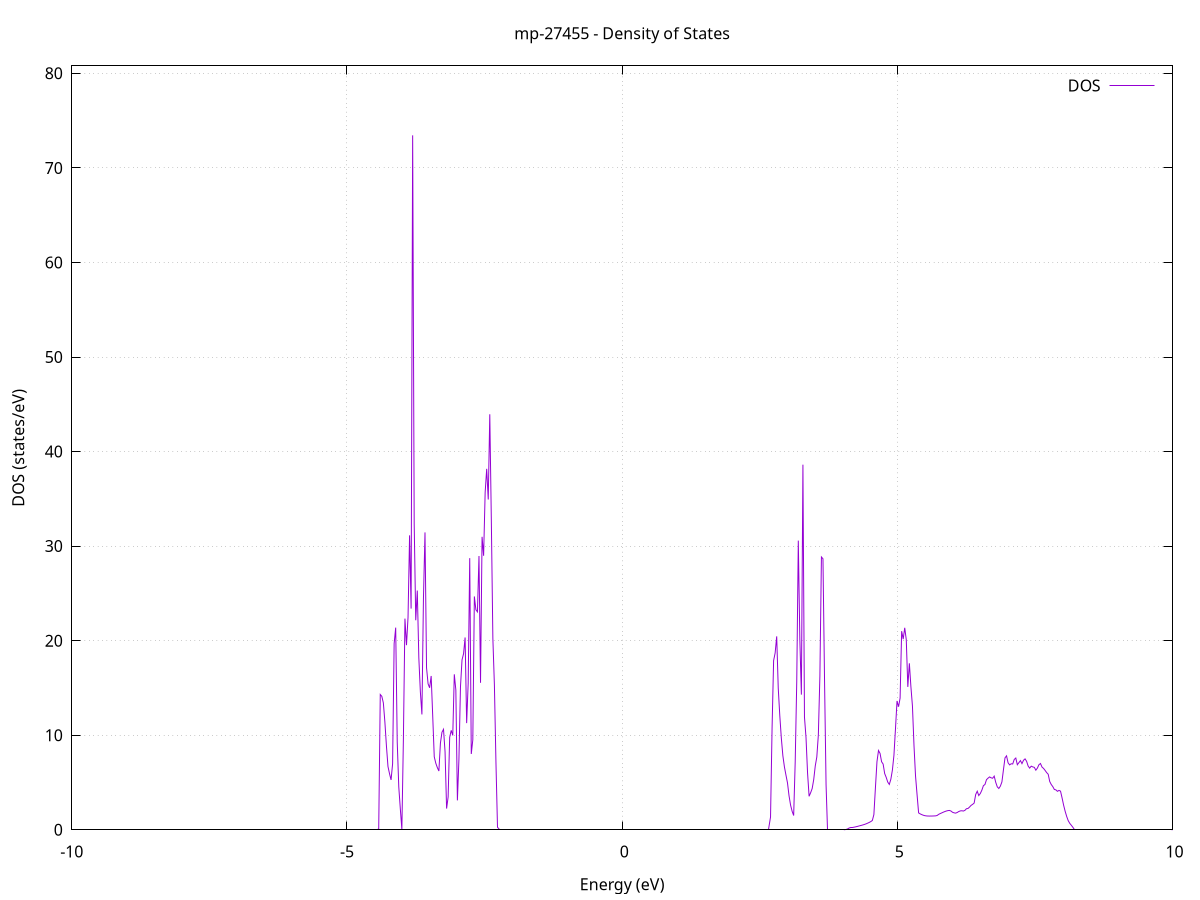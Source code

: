 set title 'mp-27455 - Density of States'
set xlabel 'Energy (eV)'
set ylabel 'DOS (states/eV)'
set grid
set xrange [-10:10]
set yrange [0:80.792]
set xzeroaxis lt -1
set terminal png size 800,600
set output 'mp-27455_dos_gnuplot.png'
plot '-' using 1:2 with lines title 'DOS'
-45.260500 0.000000
-45.232400 0.000000
-45.204400 0.000000
-45.176400 0.000000
-45.148300 0.000000
-45.120300 0.000000
-45.092300 0.000000
-45.064300 0.000000
-45.036200 0.000000
-45.008200 0.000000
-44.980200 0.000000
-44.952100 0.000000
-44.924100 0.000000
-44.896100 0.000000
-44.868100 0.000000
-44.840000 0.000000
-44.812000 0.000000
-44.784000 0.000000
-44.755900 0.000000
-44.727900 0.000000
-44.699900 0.000000
-44.671900 0.000000
-44.643800 0.000000
-44.615800 0.000000
-44.587800 0.000000
-44.559700 0.000000
-44.531700 0.000000
-44.503700 0.000000
-44.475700 0.000000
-44.447600 0.000000
-44.419600 0.000000
-44.391600 0.000000
-44.363500 0.000000
-44.335500 0.000000
-44.307500 0.000000
-44.279500 0.000000
-44.251400 0.000000
-44.223400 0.000000
-44.195400 0.000000
-44.167300 0.000000
-44.139300 0.000000
-44.111300 0.000000
-44.083300 0.000000
-44.055200 0.000000
-44.027200 0.000000
-43.999200 0.000000
-43.971100 0.000000
-43.943100 0.000000
-43.915100 0.000000
-43.887100 0.000000
-43.859000 0.000000
-43.831000 0.000000
-43.803000 0.000000
-43.774900 0.000000
-43.746900 0.000000
-43.718900 0.000000
-43.690900 0.000000
-43.662800 0.000000
-43.634800 0.000000
-43.606800 0.000000
-43.578800 0.000000
-43.550700 0.000000
-43.522700 0.000000
-43.494700 0.000000
-43.466600 0.000000
-43.438600 0.000000
-43.410600 0.000000
-43.382600 0.000000
-43.354500 0.000000
-43.326500 0.000000
-43.298500 0.000000
-43.270400 0.000000
-43.242400 0.000000
-43.214400 0.000000
-43.186400 0.000000
-43.158300 0.000000
-43.130300 0.000000
-43.102300 0.000000
-43.074200 0.000000
-43.046200 0.000000
-43.018200 0.000000
-42.990200 0.000000
-42.962100 0.000000
-42.934100 0.000000
-42.906100 0.000000
-42.878000 0.000000
-42.850000 0.000000
-42.822000 0.000000
-42.794000 0.000000
-42.765900 0.000000
-42.737900 0.000000
-42.709900 656.208300
-42.681800 0.000000
-42.653800 0.000000
-42.625800 0.000000
-42.597800 0.000000
-42.569700 0.000000
-42.541700 0.000000
-42.513700 0.000000
-42.485600 0.000000
-42.457600 0.000000
-42.429600 0.000000
-42.401600 0.000000
-42.373500 0.000000
-42.345500 0.000000
-42.317500 0.000000
-42.289400 0.000000
-42.261400 0.000000
-42.233400 0.000000
-42.205400 0.000000
-42.177300 0.000000
-42.149300 0.000000
-42.121300 0.000000
-42.093200 0.000000
-42.065200 0.000000
-42.037200 0.000000
-42.009200 0.000000
-41.981100 0.000000
-41.953100 0.000000
-41.925100 0.000000
-41.897000 0.000000
-41.869000 0.000000
-41.841000 0.000000
-41.813000 0.000000
-41.784900 0.000000
-41.756900 0.000000
-41.728900 0.000000
-41.700800 0.000000
-41.672800 0.000000
-41.644800 0.000000
-41.616800 0.000000
-41.588700 0.000000
-41.560700 0.000000
-41.532700 0.000000
-41.504600 0.000000
-41.476600 0.000000
-41.448600 0.000000
-41.420600 0.000000
-41.392500 0.000000
-41.364500 0.000000
-41.336500 0.000000
-41.308400 0.000000
-41.280400 0.000000
-41.252400 0.000000
-41.224400 0.000000
-41.196300 0.000000
-41.168300 0.000000
-41.140300 0.000000
-41.112200 0.000000
-41.084200 0.000000
-41.056200 0.000000
-41.028200 0.000000
-41.000100 0.000000
-40.972100 0.000000
-40.944100 0.000000
-40.916100 0.000000
-40.888000 0.000000
-40.860000 0.000000
-40.832000 0.000000
-40.803900 0.000000
-40.775900 0.000000
-40.747900 0.000000
-40.719900 0.000000
-40.691800 0.000000
-40.663800 0.000000
-40.635800 0.000000
-40.607700 0.000000
-40.579700 0.000000
-40.551700 0.000000
-40.523700 0.000000
-40.495600 0.000000
-40.467600 0.000000
-40.439600 0.000000
-40.411500 0.000000
-40.383500 0.000000
-40.355500 0.000000
-40.327500 0.000000
-40.299400 0.000000
-40.271400 0.000000
-40.243400 0.000000
-40.215300 0.000000
-40.187300 0.000000
-40.159300 0.000000
-40.131300 0.000000
-40.103200 0.000000
-40.075200 0.000000
-40.047200 0.000000
-40.019100 0.000000
-39.991100 0.000000
-39.963100 0.000000
-39.935100 0.000000
-39.907000 0.000000
-39.879000 0.000000
-39.851000 0.000000
-39.822900 0.000000
-39.794900 0.000000
-39.766900 0.000000
-39.738900 0.000000
-39.710800 0.000000
-39.682800 0.000000
-39.654800 0.000000
-39.626700 0.000000
-39.598700 0.000000
-39.570700 0.000000
-39.542700 0.000000
-39.514600 0.000000
-39.486600 0.000000
-39.458600 0.000000
-39.430500 0.000000
-39.402500 0.000000
-39.374500 0.000000
-39.346500 0.000000
-39.318400 0.000000
-39.290400 0.000000
-39.262400 0.000000
-39.234300 0.000000
-39.206300 0.000000
-39.178300 0.000000
-39.150300 0.000000
-39.122200 0.000000
-39.094200 0.000000
-39.066200 0.000000
-39.038100 0.000000
-39.010100 0.000000
-38.982100 0.000000
-38.954100 0.000000
-38.926000 0.000000
-38.898000 0.000000
-38.870000 0.000000
-38.841900 0.000000
-38.813900 0.000000
-38.785900 0.000000
-38.757900 0.000000
-38.729800 0.000000
-38.701800 0.000000
-38.673800 0.000000
-38.645700 0.000000
-38.617700 0.000000
-38.589700 0.000000
-38.561700 0.000000
-38.533600 0.000000
-38.505600 0.000000
-38.477600 0.000000
-38.449600 0.000000
-38.421500 0.000000
-38.393500 0.000000
-38.365500 0.000000
-38.337400 0.000000
-38.309400 0.000000
-38.281400 0.000000
-38.253400 0.000000
-38.225300 0.000000
-38.197300 0.000000
-38.169300 0.000000
-38.141200 0.000000
-38.113200 0.000000
-38.085200 0.000000
-38.057200 0.000000
-38.029100 0.000000
-38.001100 0.000000
-37.973100 0.000000
-37.945000 0.000000
-37.917000 0.000000
-37.889000 0.000000
-37.861000 0.000000
-37.832900 0.000000
-37.804900 0.000000
-37.776900 0.000000
-37.748800 0.000000
-37.720800 0.000000
-37.692800 0.000000
-37.664800 0.000000
-37.636700 0.000000
-37.608700 0.000000
-37.580700 0.000000
-37.552600 0.000000
-37.524600 0.000000
-37.496600 0.000000
-37.468600 0.000000
-37.440500 0.000000
-37.412500 0.000000
-37.384500 0.000000
-37.356400 0.000000
-37.328400 0.000000
-37.300400 0.000000
-37.272400 0.000000
-37.244300 0.000000
-37.216300 0.000000
-37.188300 0.000000
-37.160200 0.000000
-37.132200 0.000000
-37.104200 0.000000
-37.076200 0.000000
-37.048100 0.000000
-37.020100 0.000000
-36.992100 0.000000
-36.964000 0.000000
-36.936000 0.000000
-36.908000 0.000000
-36.880000 0.000000
-36.851900 0.000000
-36.823900 0.000000
-36.795900 0.000000
-36.767800 0.000000
-36.739800 0.000000
-36.711800 0.000000
-36.683800 0.000000
-36.655700 0.000000
-36.627700 0.000000
-36.599700 0.000000
-36.571600 0.000000
-36.543600 0.000000
-36.515600 0.000000
-36.487600 0.000000
-36.459500 0.000000
-36.431500 0.000000
-36.403500 0.000000
-36.375400 0.000000
-36.347400 0.000000
-36.319400 0.000000
-36.291400 0.000000
-36.263300 0.000000
-36.235300 0.000000
-36.207300 0.000000
-36.179200 0.000000
-36.151200 0.000000
-36.123200 0.000000
-36.095200 0.000000
-36.067100 0.000000
-36.039100 0.000000
-36.011100 0.000000
-35.983100 0.000000
-35.955000 0.000000
-35.927000 0.000000
-35.899000 0.000000
-35.870900 0.000000
-35.842900 0.000000
-35.814900 0.000000
-35.786900 0.000000
-35.758800 0.000000
-35.730800 0.000000
-35.702800 0.000000
-35.674700 0.000000
-35.646700 0.000000
-35.618700 0.000000
-35.590700 0.000000
-35.562600 0.000000
-35.534600 0.000000
-35.506600 0.000000
-35.478500 0.000000
-35.450500 0.000000
-35.422500 0.000000
-35.394500 0.000000
-35.366400 0.000000
-35.338400 0.000000
-35.310400 0.000000
-35.282300 0.000000
-35.254300 0.000000
-35.226300 0.000000
-35.198300 0.000000
-35.170200 0.000000
-35.142200 0.000000
-35.114200 0.000000
-35.086100 0.000000
-35.058100 0.000000
-35.030100 0.000000
-35.002100 0.000000
-34.974000 0.000000
-34.946000 0.000000
-34.918000 0.000000
-34.889900 0.000000
-34.861900 0.000000
-34.833900 0.000000
-34.805900 0.000000
-34.777800 0.000000
-34.749800 0.000000
-34.721800 0.000000
-34.693700 0.000000
-34.665700 0.000000
-34.637700 0.000000
-34.609700 0.000000
-34.581600 0.000000
-34.553600 0.000000
-34.525600 0.000000
-34.497500 0.000000
-34.469500 0.000000
-34.441500 0.000000
-34.413500 0.000000
-34.385400 0.000000
-34.357400 0.000000
-34.329400 0.000000
-34.301300 0.000000
-34.273300 0.000000
-34.245300 0.000000
-34.217300 0.000000
-34.189200 0.000000
-34.161200 0.000000
-34.133200 0.000000
-34.105100 0.000000
-34.077100 0.000000
-34.049100 0.000000
-34.021100 0.000000
-33.993000 0.000000
-33.965000 0.000000
-33.937000 0.000000
-33.908900 0.000000
-33.880900 0.000000
-33.852900 0.000000
-33.824900 0.000000
-33.796800 0.000000
-33.768800 0.000000
-33.740800 0.000000
-33.712700 0.000000
-33.684700 0.000000
-33.656700 0.000000
-33.628700 0.000000
-33.600600 0.000000
-33.572600 0.000000
-33.544600 0.000000
-33.516500 0.000000
-33.488500 0.000000
-33.460500 0.000000
-33.432500 0.000000
-33.404400 0.000000
-33.376400 0.000000
-33.348400 0.000000
-33.320400 0.000000
-33.292300 0.000000
-33.264300 0.000000
-33.236300 0.000000
-33.208200 0.000000
-33.180200 0.000000
-33.152200 0.000000
-33.124200 0.000000
-33.096100 0.000000
-33.068100 0.000000
-33.040100 0.000000
-33.012000 0.000000
-32.984000 0.000000
-32.956000 0.000000
-32.928000 0.000000
-32.899900 0.000000
-32.871900 0.000000
-32.843900 0.000000
-32.815800 0.000000
-32.787800 0.000000
-32.759800 0.000000
-32.731800 0.000000
-32.703700 0.000000
-32.675700 0.000000
-32.647700 0.000000
-32.619600 0.000000
-32.591600 0.000000
-32.563600 0.000000
-32.535600 0.000000
-32.507500 0.000000
-32.479500 0.000000
-32.451500 0.000000
-32.423400 0.000000
-32.395400 0.000000
-32.367400 0.000000
-32.339400 0.000000
-32.311300 0.000000
-32.283300 0.000000
-32.255300 0.000000
-32.227200 0.000000
-32.199200 0.000000
-32.171200 0.000000
-32.143200 0.000000
-32.115100 0.000000
-32.087100 0.000000
-32.059100 0.000000
-32.031000 0.000000
-32.003000 0.000000
-31.975000 0.000000
-31.947000 0.000000
-31.918900 0.000000
-31.890900 0.000000
-31.862900 0.000000
-31.834800 0.000000
-31.806800 0.000000
-31.778800 0.000000
-31.750800 0.000000
-31.722700 0.000000
-31.694700 0.000000
-31.666700 0.000000
-31.638600 0.000000
-31.610600 0.000000
-31.582600 0.000000
-31.554600 0.000000
-31.526500 0.000000
-31.498500 0.000000
-31.470500 0.000000
-31.442400 0.000000
-31.414400 0.000000
-31.386400 0.000000
-31.358400 0.000000
-31.330300 0.000000
-31.302300 0.000000
-31.274300 0.000000
-31.246200 0.000000
-31.218200 0.000000
-31.190200 0.000000
-31.162200 0.000000
-31.134100 0.000000
-31.106100 0.000000
-31.078100 0.000000
-31.050000 0.000000
-31.022000 0.000000
-30.994000 0.000000
-30.966000 0.000000
-30.937900 0.000000
-30.909900 0.000000
-30.881900 0.000000
-30.853900 0.000000
-30.825800 0.000000
-30.797800 0.000000
-30.769800 0.000000
-30.741700 0.000000
-30.713700 0.000000
-30.685700 0.000000
-30.657700 0.000000
-30.629600 0.000000
-30.601600 0.000000
-30.573600 0.000000
-30.545500 0.000000
-30.517500 0.000000
-30.489500 0.000000
-30.461500 0.000000
-30.433400 0.000000
-30.405400 0.000000
-30.377400 0.000000
-30.349300 0.000000
-30.321300 0.000000
-30.293300 0.000000
-30.265300 0.000000
-30.237200 0.000000
-30.209200 0.000000
-30.181200 0.000000
-30.153100 0.000000
-30.125100 0.000000
-30.097100 0.000000
-30.069100 0.000000
-30.041000 0.000000
-30.013000 0.000000
-29.985000 0.000000
-29.956900 0.000000
-29.928900 0.000000
-29.900900 0.000000
-29.872900 0.000000
-29.844800 0.000000
-29.816800 0.000000
-29.788800 0.000000
-29.760700 0.000000
-29.732700 0.000000
-29.704700 0.000000
-29.676700 0.000000
-29.648600 0.000000
-29.620600 0.000000
-29.592600 0.000000
-29.564500 0.000000
-29.536500 0.000000
-29.508500 0.000000
-29.480500 0.000000
-29.452400 0.000000
-29.424400 0.000000
-29.396400 0.000000
-29.368300 0.000000
-29.340300 0.000000
-29.312300 0.000000
-29.284300 0.000000
-29.256200 0.000000
-29.228200 0.000000
-29.200200 0.000000
-29.172100 0.000000
-29.144100 0.000000
-29.116100 0.000000
-29.088100 0.000000
-29.060000 0.000000
-29.032000 0.000000
-29.004000 0.000000
-28.975900 0.000000
-28.947900 0.000000
-28.919900 0.000000
-28.891900 0.000000
-28.863800 0.000000
-28.835800 0.000000
-28.807800 0.000000
-28.779700 0.000000
-28.751700 0.000000
-28.723700 0.000000
-28.695700 0.000000
-28.667600 0.000000
-28.639600 0.000000
-28.611600 0.000000
-28.583500 0.000000
-28.555500 0.000000
-28.527500 0.000000
-28.499500 0.000000
-28.471400 0.000000
-28.443400 0.000000
-28.415400 0.000000
-28.387400 0.000000
-28.359300 0.000000
-28.331300 0.000000
-28.303300 0.000000
-28.275200 0.000000
-28.247200 0.000000
-28.219200 0.000000
-28.191200 0.000000
-28.163100 0.000000
-28.135100 0.000000
-28.107100 0.000000
-28.079000 0.000000
-28.051000 0.000000
-28.023000 0.000000
-27.995000 0.000000
-27.966900 0.000000
-27.938900 0.000000
-27.910900 0.000000
-27.882800 0.000000
-27.854800 0.000000
-27.826800 0.000000
-27.798800 0.000000
-27.770700 0.000000
-27.742700 0.000000
-27.714700 0.000000
-27.686600 0.000000
-27.658600 0.000000
-27.630600 0.000000
-27.602600 0.000000
-27.574500 0.000000
-27.546500 0.000000
-27.518500 0.000000
-27.490400 0.000000
-27.462400 0.000000
-27.434400 0.000000
-27.406400 0.000000
-27.378300 0.000000
-27.350300 0.000000
-27.322300 0.000000
-27.294200 0.000000
-27.266200 0.000000
-27.238200 0.000000
-27.210200 0.000000
-27.182100 0.000000
-27.154100 0.000000
-27.126100 0.000000
-27.098000 0.000000
-27.070000 0.000000
-27.042000 0.000000
-27.014000 0.000000
-26.985900 0.000000
-26.957900 0.000000
-26.929900 0.000000
-26.901800 0.000000
-26.873800 0.000000
-26.845800 0.000000
-26.817800 0.000000
-26.789700 0.000000
-26.761700 0.000000
-26.733700 0.000000
-26.705600 0.000000
-26.677600 0.000000
-26.649600 0.000000
-26.621600 0.000000
-26.593500 0.000000
-26.565500 0.000000
-26.537500 0.000000
-26.509400 0.000000
-26.481400 0.000000
-26.453400 0.000000
-26.425400 0.000000
-26.397300 0.000000
-26.369300 0.000000
-26.341300 0.000000
-26.313200 0.000000
-26.285200 0.000000
-26.257200 0.000000
-26.229200 0.000000
-26.201100 0.000000
-26.173100 0.000000
-26.145100 0.000000
-26.117000 0.000000
-26.089000 0.000000
-26.061000 0.000000
-26.033000 0.000000
-26.004900 0.000000
-25.976900 0.000000
-25.948900 0.000000
-25.920800 0.000000
-25.892800 0.000000
-25.864800 0.000000
-25.836800 0.000000
-25.808700 0.000000
-25.780700 0.000000
-25.752700 0.000000
-25.724700 0.000000
-25.696600 0.000000
-25.668600 0.000000
-25.640600 0.000000
-25.612500 0.000000
-25.584500 0.000000
-25.556500 0.000000
-25.528500 0.000000
-25.500400 0.000000
-25.472400 0.000000
-25.444400 0.000000
-25.416300 0.000000
-25.388300 0.000000
-25.360300 0.000000
-25.332300 0.000000
-25.304200 0.000000
-25.276200 0.000000
-25.248200 0.000000
-25.220100 0.000000
-25.192100 0.000000
-25.164100 0.000000
-25.136100 0.000000
-25.108000 0.000000
-25.080000 0.000000
-25.052000 0.000000
-25.023900 0.000000
-24.995900 0.000000
-24.967900 0.000000
-24.939900 0.000000
-24.911800 0.000000
-24.883800 0.000000
-24.855800 0.000000
-24.827700 0.000000
-24.799700 0.000000
-24.771700 0.000000
-24.743700 0.000000
-24.715600 0.000000
-24.687600 0.000000
-24.659600 0.000000
-24.631500 0.000000
-24.603500 0.000000
-24.575500 0.000000
-24.547500 0.000000
-24.519400 0.000000
-24.491400 0.000000
-24.463400 0.000000
-24.435300 0.000000
-24.407300 0.000000
-24.379300 0.000000
-24.351300 0.000000
-24.323200 0.000000
-24.295200 0.000000
-24.267200 0.000000
-24.239100 0.000000
-24.211100 0.000000
-24.183100 0.000000
-24.155100 0.000000
-24.127000 0.000000
-24.099000 0.000000
-24.071000 0.000000
-24.042900 0.000000
-24.014900 0.000000
-23.986900 0.000000
-23.958900 0.000000
-23.930800 0.000000
-23.902800 0.000000
-23.874800 0.000000
-23.846700 0.000000
-23.818700 0.000000
-23.790700 0.000000
-23.762700 0.000000
-23.734600 0.000000
-23.706600 0.000000
-23.678600 0.000000
-23.650500 0.000000
-23.622500 0.000000
-23.594500 0.000000
-23.566500 0.000000
-23.538400 0.000000
-23.510400 0.000000
-23.482400 0.000000
-23.454300 0.000000
-23.426300 0.000000
-23.398300 0.000000
-23.370300 0.000000
-23.342200 0.000000
-23.314200 0.000000
-23.286200 0.000000
-23.258200 0.000000
-23.230100 0.000000
-23.202100 0.000000
-23.174100 0.000000
-23.146000 0.000000
-23.118000 0.000000
-23.090000 0.000000
-23.062000 0.000000
-23.033900 0.000000
-23.005900 0.000000
-22.977900 0.000000
-22.949800 0.000000
-22.921800 0.000000
-22.893800 3.727100
-22.865800 37.449600
-22.837700 98.958700
-22.809700 0.000000
-22.781700 98.447700
-22.753600 0.000000
-22.725600 0.000000
-22.697600 0.000000
-22.669600 0.000000
-22.641500 0.000000
-22.613500 0.000000
-22.585500 0.000000
-22.557400 0.000000
-22.529400 0.000000
-22.501400 0.000000
-22.473400 0.000000
-22.445300 0.000000
-22.417300 0.000000
-22.389300 0.000000
-22.361200 0.000000
-22.333200 0.000000
-22.305200 0.000000
-22.277200 0.000000
-22.249100 0.000000
-22.221100 0.000000
-22.193100 0.000000
-22.165000 0.000000
-22.137000 0.000000
-22.109000 0.000000
-22.081000 0.000000
-22.052900 0.000000
-22.024900 0.000000
-21.996900 0.000000
-21.968800 0.000000
-21.940800 0.000000
-21.912800 0.000000
-21.884800 0.000000
-21.856700 0.000000
-21.828700 0.000000
-21.800700 0.000000
-21.772600 0.000000
-21.744600 0.000000
-21.716600 0.000000
-21.688600 0.000000
-21.660500 0.000000
-21.632500 0.000000
-21.604500 0.000000
-21.576400 0.000000
-21.548400 0.000000
-21.520400 0.000000
-21.492400 0.000000
-21.464300 0.000000
-21.436300 0.000000
-21.408300 0.000000
-21.380200 0.000000
-21.352200 0.000000
-21.324200 0.000000
-21.296200 0.000000
-21.268100 0.000000
-21.240100 0.000000
-21.212100 0.000000
-21.184000 0.000000
-21.156000 0.000000
-21.128000 0.000000
-21.100000 0.000000
-21.071900 0.000000
-21.043900 0.000000
-21.015900 0.000000
-20.987800 0.000000
-20.959800 0.000000
-20.931800 0.000000
-20.903800 0.000000
-20.875700 0.000000
-20.847700 0.000000
-20.819700 0.000000
-20.791700 0.000000
-20.763600 0.000000
-20.735600 0.000000
-20.707600 0.000000
-20.679500 0.000000
-20.651500 0.000000
-20.623500 0.000000
-20.595500 0.000000
-20.567400 0.000000
-20.539400 0.000000
-20.511400 0.000000
-20.483300 0.000000
-20.455300 0.000000
-20.427300 0.000000
-20.399300 0.000000
-20.371200 0.000000
-20.343200 0.000000
-20.315200 0.000000
-20.287100 0.000000
-20.259100 0.000000
-20.231100 0.000000
-20.203100 0.000000
-20.175000 0.000000
-20.147000 0.000000
-20.119000 0.000000
-20.090900 0.000000
-20.062900 0.000000
-20.034900 0.000000
-20.006900 0.000000
-19.978800 0.000000
-19.950800 0.000000
-19.922800 0.000000
-19.894700 0.000000
-19.866700 0.000000
-19.838700 0.000000
-19.810700 0.000000
-19.782600 0.000000
-19.754600 0.000000
-19.726600 0.000000
-19.698500 0.000000
-19.670500 0.000000
-19.642500 0.000000
-19.614500 0.000000
-19.586400 0.000000
-19.558400 0.000000
-19.530400 0.000000
-19.502300 0.000000
-19.474300 0.000000
-19.446300 0.000000
-19.418300 0.000000
-19.390200 0.000000
-19.362200 0.000000
-19.334200 0.000000
-19.306100 0.000000
-19.278100 0.000000
-19.250100 0.000000
-19.222100 0.000000
-19.194000 0.000000
-19.166000 0.000000
-19.138000 0.000000
-19.109900 0.000000
-19.081900 0.000000
-19.053900 0.000000
-19.025900 0.000000
-18.997800 0.000000
-18.969800 0.000000
-18.941800 0.000000
-18.913700 0.000000
-18.885700 0.000000
-18.857700 0.000000
-18.829700 0.000000
-18.801600 0.000000
-18.773600 0.000000
-18.745600 0.000000
-18.717500 0.000000
-18.689500 0.000000
-18.661500 0.000000
-18.633500 0.000000
-18.605400 0.000000
-18.577400 0.000000
-18.549400 0.000000
-18.521300 0.000000
-18.493300 0.000000
-18.465300 0.000000
-18.437300 0.000000
-18.409200 0.000000
-18.381200 0.000000
-18.353200 0.000000
-18.325200 0.000000
-18.297100 0.000000
-18.269100 0.000000
-18.241100 0.000000
-18.213000 0.000000
-18.185000 0.000000
-18.157000 0.000000
-18.129000 0.000000
-18.100900 0.000000
-18.072900 0.000000
-18.044900 0.000000
-18.016800 0.000000
-17.988800 0.000000
-17.960800 0.000000
-17.932800 0.000000
-17.904700 0.000000
-17.876700 0.000000
-17.848700 0.000000
-17.820600 0.000000
-17.792600 0.000000
-17.764600 0.000000
-17.736600 0.000000
-17.708500 0.000000
-17.680500 0.000000
-17.652500 0.000000
-17.624400 0.000000
-17.596400 0.000000
-17.568400 0.000000
-17.540400 0.000000
-17.512300 0.000000
-17.484300 0.000000
-17.456300 0.000000
-17.428200 0.000000
-17.400200 0.000000
-17.372200 0.000000
-17.344200 0.000000
-17.316100 0.000000
-17.288100 0.000000
-17.260100 0.000000
-17.232000 0.000000
-17.204000 0.000000
-17.176000 0.000000
-17.148000 0.000000
-17.119900 0.000000
-17.091900 0.000000
-17.063900 0.000000
-17.035800 0.000000
-17.007800 0.000000
-16.979800 0.000000
-16.951800 0.000000
-16.923700 0.000000
-16.895700 0.000000
-16.867700 0.000000
-16.839600 0.000000
-16.811600 0.000000
-16.783600 0.000000
-16.755600 0.000000
-16.727500 0.000000
-16.699500 0.000000
-16.671500 0.000000
-16.643400 0.000000
-16.615400 0.000000
-16.587400 0.000000
-16.559400 0.000000
-16.531300 0.000000
-16.503300 0.000000
-16.475300 0.000000
-16.447200 0.000000
-16.419200 0.000000
-16.391200 0.000000
-16.363200 0.000000
-16.335100 0.000000
-16.307100 0.000000
-16.279100 0.000000
-16.251000 0.000000
-16.223000 0.000000
-16.195000 0.000000
-16.167000 0.000000
-16.138900 0.000000
-16.110900 0.000000
-16.082900 0.000000
-16.054800 0.000000
-16.026800 0.000000
-15.998800 0.000000
-15.970800 0.000000
-15.942700 0.000000
-15.914700 0.000000
-15.886700 0.000000
-15.858600 0.000000
-15.830600 0.000000
-15.802600 0.000000
-15.774600 0.000000
-15.746500 0.000000
-15.718500 0.000000
-15.690500 0.000000
-15.662500 0.000000
-15.634400 0.000000
-15.606400 0.000000
-15.578400 0.000000
-15.550300 0.000000
-15.522300 0.000000
-15.494300 0.000000
-15.466300 0.000000
-15.438200 0.000000
-15.410200 0.000000
-15.382200 0.000000
-15.354100 0.000000
-15.326100 0.000000
-15.298100 0.000000
-15.270100 0.000000
-15.242000 0.000000
-15.214000 0.000000
-15.186000 0.000000
-15.157900 0.000000
-15.129900 0.000000
-15.101900 2.997000
-15.073900 7.899300
-15.045800 8.434300
-15.017800 9.222700
-14.989800 10.459900
-14.961700 14.402300
-14.933700 15.019200
-14.905700 4.205200
-14.877700 0.311000
-14.849600 10.500700
-14.821600 18.452900
-14.793600 25.923200
-14.765500 40.944800
-14.737500 38.511900
-14.709500 0.000000
-14.681500 39.833100
-14.653400 71.809100
-14.625400 6.721600
-14.597400 23.504700
-14.569300 0.000000
-14.541300 0.000000
-14.513300 0.000000
-14.485300 0.000000
-14.457200 0.000000
-14.429200 0.000000
-14.401200 0.000000
-14.373100 0.000000
-14.345100 0.000000
-14.317100 0.000000
-14.289100 0.000000
-14.261000 0.000000
-14.233000 0.000000
-14.205000 0.000000
-14.176900 0.000000
-14.148900 0.000000
-14.120900 0.000000
-14.092900 0.000000
-14.064800 0.000000
-14.036800 0.000000
-14.008800 0.000000
-13.980700 0.000000
-13.952700 0.000000
-13.924700 0.000000
-13.896700 0.000000
-13.868600 0.000000
-13.840600 0.000000
-13.812600 0.000000
-13.784500 0.000000
-13.756500 0.000000
-13.728500 0.000000
-13.700500 0.000000
-13.672400 0.000000
-13.644400 0.000000
-13.616400 0.000000
-13.588300 0.000000
-13.560300 0.000000
-13.532300 0.000000
-13.504300 0.000000
-13.476200 0.000000
-13.448200 0.000000
-13.420200 0.000000
-13.392100 0.000000
-13.364100 0.000000
-13.336100 0.000000
-13.308100 0.000000
-13.280000 0.000000
-13.252000 0.000000
-13.224000 0.000000
-13.196000 0.000000
-13.167900 0.000000
-13.139900 0.000000
-13.111900 0.000000
-13.083800 0.000000
-13.055800 0.000000
-13.027800 0.000000
-12.999800 0.000000
-12.971700 0.000000
-12.943700 0.000000
-12.915700 0.000000
-12.887600 0.000000
-12.859600 0.000000
-12.831600 0.000000
-12.803600 0.000000
-12.775500 0.000000
-12.747500 0.000000
-12.719500 0.000000
-12.691400 0.000000
-12.663400 0.000000
-12.635400 0.000000
-12.607400 0.000000
-12.579300 0.000000
-12.551300 0.000000
-12.523300 0.000000
-12.495200 0.000000
-12.467200 0.000000
-12.439200 0.000000
-12.411200 0.000000
-12.383100 0.000000
-12.355100 0.000000
-12.327100 0.000000
-12.299000 0.000000
-12.271000 0.000000
-12.243000 0.000000
-12.215000 0.000000
-12.186900 0.000000
-12.158900 0.000000
-12.130900 0.000000
-12.102800 0.000000
-12.074800 0.000000
-12.046800 0.000000
-12.018800 0.000000
-11.990700 0.000000
-11.962700 0.000000
-11.934700 0.000000
-11.906600 0.000000
-11.878600 0.000000
-11.850600 0.000000
-11.822600 0.000000
-11.794500 0.000000
-11.766500 0.000000
-11.738500 0.000000
-11.710400 0.000000
-11.682400 0.000000
-11.654400 0.000000
-11.626400 0.000000
-11.598300 0.000000
-11.570300 0.000000
-11.542300 0.000000
-11.514200 0.000000
-11.486200 0.000000
-11.458200 0.000000
-11.430200 0.000000
-11.402100 0.000000
-11.374100 0.000000
-11.346100 0.000000
-11.318000 0.000000
-11.290000 0.000000
-11.262000 0.000000
-11.234000 0.000000
-11.205900 0.000000
-11.177900 0.000000
-11.149900 0.000000
-11.121800 0.000000
-11.093800 0.000000
-11.065800 0.000000
-11.037800 0.000000
-11.009700 0.000000
-10.981700 0.000000
-10.953700 0.000000
-10.925600 0.000000
-10.897600 0.000000
-10.869600 0.000000
-10.841600 0.000000
-10.813500 0.000000
-10.785500 0.000000
-10.757500 0.000000
-10.729500 0.000000
-10.701400 0.000000
-10.673400 0.000000
-10.645400 0.000000
-10.617300 0.000000
-10.589300 0.000000
-10.561300 0.000000
-10.533300 0.000000
-10.505200 0.000000
-10.477200 0.000000
-10.449200 0.000000
-10.421100 0.000000
-10.393100 0.000000
-10.365100 0.000000
-10.337100 0.000000
-10.309000 0.000000
-10.281000 0.000000
-10.253000 0.000000
-10.224900 0.000000
-10.196900 0.000000
-10.168900 0.000000
-10.140900 0.000000
-10.112800 0.000000
-10.084800 0.000000
-10.056800 0.000000
-10.028700 0.000000
-10.000700 0.000000
-9.972700 0.000000
-9.944700 0.000000
-9.916600 0.000000
-9.888600 0.000000
-9.860600 0.000000
-9.832500 0.000000
-9.804500 0.000000
-9.776500 0.000000
-9.748500 0.000000
-9.720400 0.000000
-9.692400 0.000000
-9.664400 0.000000
-9.636300 0.000000
-9.608300 0.000000
-9.580300 0.000000
-9.552300 0.000000
-9.524200 0.000000
-9.496200 0.000000
-9.468200 0.000000
-9.440100 0.000000
-9.412100 0.000000
-9.384100 0.000000
-9.356100 0.000000
-9.328000 0.000000
-9.300000 0.000000
-9.272000 0.000000
-9.243900 0.000000
-9.215900 0.000000
-9.187900 0.000000
-9.159900 0.000000
-9.131800 0.000000
-9.103800 0.000000
-9.075800 0.000000
-9.047700 0.000000
-9.019700 0.000000
-8.991700 0.000000
-8.963700 0.000000
-8.935600 0.000000
-8.907600 0.000000
-8.879600 0.000000
-8.851500 0.000000
-8.823500 0.000000
-8.795500 0.000000
-8.767500 0.000000
-8.739400 0.000000
-8.711400 0.000000
-8.683400 0.000000
-8.655300 0.000000
-8.627300 0.000000
-8.599300 0.000000
-8.571300 0.000000
-8.543200 0.000000
-8.515200 0.000000
-8.487200 0.000000
-8.459100 0.000000
-8.431100 0.000000
-8.403100 0.000000
-8.375100 0.000000
-8.347000 0.000000
-8.319000 0.000000
-8.291000 0.000000
-8.262900 0.000000
-8.234900 0.000000
-8.206900 0.000000
-8.178900 0.000000
-8.150800 0.000000
-8.122800 0.000000
-8.094800 0.000000
-8.066800 0.000000
-8.038700 0.000000
-8.010700 0.000000
-7.982700 0.000000
-7.954600 0.000000
-7.926600 0.000000
-7.898600 0.000000
-7.870600 0.000000
-7.842500 0.000000
-7.814500 0.000000
-7.786500 0.000000
-7.758400 0.000000
-7.730400 0.000000
-7.702400 0.000000
-7.674400 0.000000
-7.646300 0.000000
-7.618300 0.000000
-7.590300 0.000000
-7.562200 0.000000
-7.534200 0.000000
-7.506200 0.000000
-7.478200 0.000000
-7.450100 0.000000
-7.422100 0.000000
-7.394100 0.000000
-7.366000 0.000000
-7.338000 0.000000
-7.310000 0.000000
-7.282000 0.000000
-7.253900 0.000000
-7.225900 0.000000
-7.197900 0.000000
-7.169800 0.000000
-7.141800 0.000000
-7.113800 0.000000
-7.085800 0.000000
-7.057700 0.000000
-7.029700 0.000000
-7.001700 0.000000
-6.973600 0.000000
-6.945600 0.000000
-6.917600 0.000000
-6.889600 0.000000
-6.861500 0.000000
-6.833500 0.000000
-6.805500 0.000000
-6.777400 0.000000
-6.749400 0.000000
-6.721400 0.000000
-6.693400 0.000000
-6.665300 0.000000
-6.637300 0.000000
-6.609300 0.000000
-6.581200 0.000000
-6.553200 0.000000
-6.525200 0.000000
-6.497200 0.000000
-6.469100 0.000000
-6.441100 0.000000
-6.413100 0.000000
-6.385000 0.000000
-6.357000 0.000000
-6.329000 0.000000
-6.301000 0.000000
-6.272900 0.000000
-6.244900 0.000000
-6.216900 0.000000
-6.188800 0.000000
-6.160800 0.000000
-6.132800 0.000000
-6.104800 0.000000
-6.076700 0.000000
-6.048700 0.000000
-6.020700 0.000000
-5.992600 0.000000
-5.964600 0.000000
-5.936600 0.000000
-5.908600 0.000000
-5.880500 0.000000
-5.852500 0.000000
-5.824500 0.000000
-5.796400 0.000000
-5.768400 0.000000
-5.740400 0.000000
-5.712400 0.000000
-5.684300 0.000000
-5.656300 0.000000
-5.628300 0.000000
-5.600300 0.000000
-5.572200 0.000000
-5.544200 0.000000
-5.516200 0.000000
-5.488100 0.000000
-5.460100 0.000000
-5.432100 0.000000
-5.404100 0.000000
-5.376000 0.000000
-5.348000 0.000000
-5.320000 0.000000
-5.291900 0.000000
-5.263900 0.000000
-5.235900 0.000000
-5.207900 0.000000
-5.179800 0.000000
-5.151800 0.000000
-5.123800 0.000000
-5.095700 0.000000
-5.067700 0.000000
-5.039700 0.000000
-5.011700 0.000000
-4.983600 0.000000
-4.955600 0.000000
-4.927600 0.000000
-4.899500 0.000000
-4.871500 0.000000
-4.843500 0.000000
-4.815500 0.000000
-4.787400 0.000000
-4.759400 0.000000
-4.731400 0.000000
-4.703300 0.000000
-4.675300 0.000000
-4.647300 0.000000
-4.619300 0.000000
-4.591200 0.000000
-4.563200 0.000000
-4.535200 0.000000
-4.507100 0.000000
-4.479100 0.000000
-4.451100 0.000000
-4.423100 0.100700
-4.395000 14.308000
-4.367000 14.117300
-4.339000 13.423300
-4.310900 11.379800
-4.282900 8.861200
-4.254900 6.692700
-4.226900 5.931000
-4.198800 5.272200
-4.170800 6.980800
-4.142800 19.693700
-4.114700 21.379000
-4.086700 9.268700
-4.058700 4.539500
-4.030700 2.227300
-4.002600 0.055600
-3.974600 9.631800
-3.946600 22.335500
-3.918500 19.524900
-3.890500 22.466200
-3.862500 31.141900
-3.834500 23.391900
-3.806400 73.447700
-3.778400 32.378100
-3.750400 22.158500
-3.722300 25.301000
-3.694300 18.185200
-3.666300 14.580100
-3.638300 12.196500
-3.610200 24.493200
-3.582200 31.452700
-3.554200 17.129100
-3.526100 15.430000
-3.498100 15.015300
-3.470100 16.265100
-3.442100 12.063700
-3.414000 7.717700
-3.386000 7.036200
-3.358000 6.576100
-3.329900 6.212900
-3.301900 9.170300
-3.273900 10.316300
-3.245900 10.626600
-3.217800 8.252000
-3.189800 2.242100
-3.161800 3.471000
-3.133800 9.772500
-3.105700 10.516800
-3.077700 9.980800
-3.049700 16.441500
-3.021600 14.776500
-2.993600 3.106200
-2.965600 7.469900
-2.937600 15.111100
-2.909500 17.970600
-2.881500 18.617300
-2.853500 20.338900
-2.825400 11.278900
-2.797400 15.511600
-2.769400 28.729300
-2.741400 8.015600
-2.713300 9.517900
-2.685300 24.677300
-2.657300 23.270400
-2.629200 23.044600
-2.601200 28.954300
-2.573200 15.542700
-2.545200 30.986500
-2.517100 28.979000
-2.489100 35.690800
-2.461100 38.172100
-2.433000 34.929400
-2.405000 43.943200
-2.377000 32.802500
-2.349000 20.229800
-2.320900 15.268700
-2.292900 7.113300
-2.264900 0.268200
-2.236800 0.000000
-2.208800 0.000000
-2.180800 0.000000
-2.152800 0.000000
-2.124700 0.000000
-2.096700 0.000000
-2.068700 0.000000
-2.040600 0.000000
-2.012600 0.000000
-1.984600 0.000000
-1.956600 0.000000
-1.928500 0.000000
-1.900500 0.000000
-1.872500 0.000000
-1.844400 0.000000
-1.816400 0.000000
-1.788400 0.000000
-1.760400 0.000000
-1.732300 0.000000
-1.704300 0.000000
-1.676300 0.000000
-1.648200 0.000000
-1.620200 0.000000
-1.592200 0.000000
-1.564200 0.000000
-1.536100 0.000000
-1.508100 0.000000
-1.480100 0.000000
-1.452000 0.000000
-1.424000 0.000000
-1.396000 0.000000
-1.368000 0.000000
-1.339900 0.000000
-1.311900 0.000000
-1.283900 0.000000
-1.255800 0.000000
-1.227800 0.000000
-1.199800 0.000000
-1.171800 0.000000
-1.143700 0.000000
-1.115700 0.000000
-1.087700 0.000000
-1.059600 0.000000
-1.031600 0.000000
-1.003600 0.000000
-0.975600 0.000000
-0.947500 0.000000
-0.919500 0.000000
-0.891500 0.000000
-0.863400 0.000000
-0.835400 0.000000
-0.807400 0.000000
-0.779400 0.000000
-0.751300 0.000000
-0.723300 0.000000
-0.695300 0.000000
-0.667200 0.000000
-0.639200 0.000000
-0.611200 0.000000
-0.583200 0.000000
-0.555100 0.000000
-0.527100 0.000000
-0.499100 0.000000
-0.471100 0.000000
-0.443000 0.000000
-0.415000 0.000000
-0.387000 0.000000
-0.358900 0.000000
-0.330900 0.000000
-0.302900 0.000000
-0.274900 0.000000
-0.246800 0.000000
-0.218800 0.000000
-0.190800 0.000000
-0.162700 0.000000
-0.134700 0.000000
-0.106700 0.000000
-0.078700 0.000000
-0.050600 0.000000
-0.022600 0.000000
0.005400 0.000000
0.033500 0.000000
0.061500 0.000000
0.089500 0.000000
0.117500 0.000000
0.145600 0.000000
0.173600 0.000000
0.201600 0.000000
0.229700 0.000000
0.257700 0.000000
0.285700 0.000000
0.313700 0.000000
0.341800 0.000000
0.369800 0.000000
0.397800 0.000000
0.425900 0.000000
0.453900 0.000000
0.481900 0.000000
0.509900 0.000000
0.538000 0.000000
0.566000 0.000000
0.594000 0.000000
0.622100 0.000000
0.650100 0.000000
0.678100 0.000000
0.706100 0.000000
0.734200 0.000000
0.762200 0.000000
0.790200 0.000000
0.818300 0.000000
0.846300 0.000000
0.874300 0.000000
0.902300 0.000000
0.930400 0.000000
0.958400 0.000000
0.986400 0.000000
1.014500 0.000000
1.042500 0.000000
1.070500 0.000000
1.098500 0.000000
1.126600 0.000000
1.154600 0.000000
1.182600 0.000000
1.210700 0.000000
1.238700 0.000000
1.266700 0.000000
1.294700 0.000000
1.322800 0.000000
1.350800 0.000000
1.378800 0.000000
1.406900 0.000000
1.434900 0.000000
1.462900 0.000000
1.490900 0.000000
1.519000 0.000000
1.547000 0.000000
1.575000 0.000000
1.603100 0.000000
1.631100 0.000000
1.659100 0.000000
1.687100 0.000000
1.715200 0.000000
1.743200 0.000000
1.771200 0.000000
1.799300 0.000000
1.827300 0.000000
1.855300 0.000000
1.883300 0.000000
1.911400 0.000000
1.939400 0.000000
1.967400 0.000000
1.995400 0.000000
2.023500 0.000000
2.051500 0.000000
2.079500 0.000000
2.107600 0.000000
2.135600 0.000000
2.163600 0.000000
2.191600 0.000000
2.219700 0.000000
2.247700 0.000000
2.275700 0.000000
2.303800 0.000000
2.331800 0.000000
2.359800 0.000000
2.387800 0.000000
2.415900 0.000000
2.443900 0.000000
2.471900 0.000000
2.500000 0.000000
2.528000 0.000000
2.556000 0.000000
2.584000 0.000000
2.612100 0.000000
2.640100 0.000000
2.668100 0.000000
2.696200 1.351000
2.724200 10.739600
2.752200 17.892300
2.780200 18.701400
2.808300 20.456500
2.836300 14.985900
2.864300 12.085000
2.892400 9.696300
2.920400 7.831900
2.948400 6.654600
2.976400 5.785500
3.004500 4.950600
3.032500 3.592900
3.060500 2.604400
3.088600 1.959800
3.116600 1.506200
3.144600 7.182600
3.172600 15.677500
3.200700 30.580300
3.228700 20.129500
3.256700 14.293900
3.284800 38.614500
3.312800 11.921300
3.340800 9.770700
3.368800 6.020700
3.396900 3.539700
3.424900 3.918800
3.452900 4.365600
3.481000 5.312600
3.509000 6.751100
3.537000 7.694100
3.565000 10.021800
3.593100 16.274600
3.621100 28.851100
3.649100 28.660100
3.677200 15.936000
3.705200 4.779900
3.733200 0.000000
3.761200 0.000000
3.789300 0.000000
3.817300 0.000000
3.845300 0.000000
3.873400 0.000000
3.901400 0.000000
3.929400 0.000000
3.957400 0.000000
3.985500 0.000000
4.013500 0.000000
4.041500 0.005200
4.069600 0.035200
4.097600 0.091800
4.125600 0.191900
4.153600 0.238300
4.181700 0.239700
4.209700 0.269000
4.237700 0.304300
4.265800 0.342900
4.293800 0.385700
4.321800 0.430800
4.349800 0.472000
4.377900 0.519300
4.405900 0.572300
4.433900 0.632100
4.461900 0.702600
4.490000 0.779200
4.518000 0.866000
4.546000 0.982400
4.574100 1.607400
4.602100 4.444700
4.630100 7.200400
4.658100 8.383300
4.686200 8.075900
4.714200 7.196000
4.742200 6.949300
4.770300 5.946600
4.798300 5.537100
4.826300 5.039800
4.854300 4.796600
4.882400 5.344500
4.910400 6.309700
4.938400 7.872100
4.966500 10.682800
4.994500 13.624100
5.022500 13.017000
5.050500 13.930200
5.078600 21.005500
5.106600 20.161300
5.134600 21.358900
5.162700 20.099800
5.190700 15.109000
5.218700 17.609300
5.246700 15.139800
5.274800 13.088200
5.302800 8.924300
5.330800 5.692900
5.358900 3.704400
5.386900 1.784800
5.414900 1.683200
5.442900 1.605500
5.471000 1.540200
5.499000 1.492200
5.527000 1.466700
5.555100 1.452900
5.583100 1.449500
5.611100 1.451800
5.639100 1.456600
5.667200 1.463300
5.695200 1.471900
5.723200 1.510600
5.751300 1.632000
5.779300 1.713000
5.807300 1.785100
5.835300 1.860400
5.863400 1.926900
5.891400 1.985000
5.919400 2.027400
5.947500 2.046100
5.975500 1.980900
6.003500 1.848000
6.031500 1.792800
6.059600 1.760700
6.087600 1.826300
6.115600 1.927400
6.143700 1.993500
6.171700 2.012600
6.199700 1.980700
6.227700 2.051100
6.255800 2.224500
6.283800 2.253000
6.311800 2.401000
6.339900 2.577100
6.367900 2.687200
6.395900 2.824400
6.423900 3.729600
6.452000 4.078500
6.480000 3.619100
6.508000 3.834300
6.536100 4.188700
6.564100 4.663600
6.592100 4.787300
6.620100 5.297700
6.648200 5.458200
6.676200 5.590300
6.704200 5.495000
6.732300 5.450100
6.760300 5.674600
6.788300 5.014800
6.816300 4.539200
6.844400 4.368100
6.872400 4.615600
6.900400 5.060900
6.928500 6.352900
6.956500 7.605600
6.984500 7.819400
7.012500 7.084000
7.040600 6.863100
7.068600 6.978500
7.096600 6.960100
7.124600 7.437900
7.152700 7.587800
7.180700 6.878700
7.208700 7.094200
7.236800 7.316100
7.264800 6.996300
7.292800 7.350300
7.320800 7.499500
7.348900 7.244400
7.376900 6.742400
7.404900 6.521200
7.433000 6.726800
7.461000 6.649500
7.489000 6.601800
7.517000 6.301700
7.545100 6.523300
7.573100 6.881000
7.601100 7.009100
7.629200 6.631800
7.657200 6.488400
7.685200 6.277800
7.713200 6.048100
7.741300 5.874700
7.769300 5.103500
7.797300 4.784200
7.825400 4.562000
7.853400 4.260000
7.881400 4.222200
7.909400 4.066200
7.937500 4.164600
7.965500 4.084500
7.993500 3.370000
8.021600 2.601000
8.049600 1.951000
8.077600 1.405600
8.105600 0.959100
8.133700 0.676000
8.161700 0.477000
8.189700 0.265200
8.217800 0.026400
8.245800 0.000100
8.273800 0.000000
8.301800 0.000000
8.329900 0.000000
8.357900 0.000000
8.385900 0.000000
8.414000 0.000000
8.442000 0.000000
8.470000 0.000000
8.498000 0.000000
8.526100 0.000000
8.554100 0.000000
8.582100 0.000000
8.610200 0.000000
8.638200 0.000000
8.666200 0.000000
8.694200 0.000000
8.722300 0.000000
8.750300 0.000000
8.778300 0.000000
8.806400 0.000000
8.834400 0.000000
8.862400 0.000000
8.890400 0.000000
8.918500 0.000000
8.946500 0.000000
8.974500 0.000000
9.002600 0.000000
9.030600 0.000000
9.058600 0.000000
9.086600 0.000000
9.114700 0.000000
9.142700 0.000000
9.170700 0.000000
9.198800 0.000000
9.226800 0.000000
9.254800 0.000000
9.282800 0.000000
9.310900 0.000000
9.338900 0.000000
9.366900 0.000000
9.395000 0.000000
9.423000 0.000000
9.451000 0.000000
9.479000 0.000000
9.507100 0.000000
9.535100 0.000000
9.563100 0.000000
9.591100 0.000000
9.619200 0.000000
9.647200 0.000000
9.675200 0.000000
9.703300 0.000000
9.731300 0.000000
9.759300 0.000000
9.787300 0.000000
9.815400 0.000000
9.843400 0.000000
9.871400 0.000000
9.899500 0.000000
9.927500 0.000000
9.955500 0.000000
9.983500 0.000000
10.011600 0.000000
10.039600 0.000000
10.067600 0.000000
10.095700 0.000000
10.123700 0.000000
10.151700 0.000000
10.179700 0.000000
10.207800 0.000000
10.235800 0.000000
10.263800 0.000000
10.291900 0.000000
10.319900 0.000000
10.347900 0.000000
10.375900 0.000000
10.404000 0.000000
10.432000 0.000000
10.460000 0.000000
10.488100 0.000000
10.516100 0.000000
10.544100 0.000000
10.572100 0.000000
10.600200 0.000000
10.628200 0.000000
10.656200 0.000000
10.684300 0.000000
10.712300 0.000000
10.740300 0.000000
10.768300 0.000000
10.796400 0.000000
e
